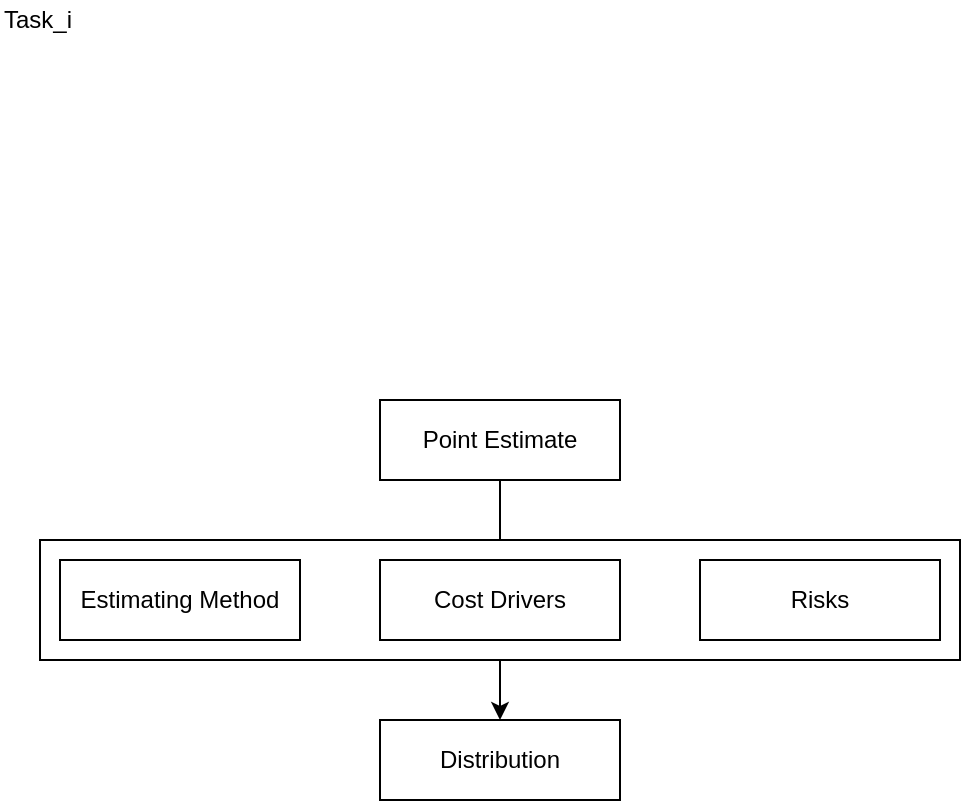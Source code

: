 <mxfile>
    <diagram id="3YsRKpdOoWiPa-tezEk0" name="Page-1">
        <mxGraphModel dx="1386" dy="825" grid="1" gridSize="10" guides="1" tooltips="1" connect="1" arrows="1" fold="1" page="1" pageScale="1" pageWidth="827" pageHeight="1169" math="0" shadow="0">
            <root>
                <mxCell id="0"/>
                <mxCell id="1" parent="0"/>
                <mxCell id="8" style="edgeStyle=none;html=1;exitX=0.5;exitY=1;exitDx=0;exitDy=0;entryX=0.5;entryY=0;entryDx=0;entryDy=0;align=center;" parent="1" source="7" target="6" edge="1">
                    <mxGeometry relative="1" as="geometry"/>
                </mxCell>
                <mxCell id="10" style="edgeStyle=none;html=1;exitX=0.5;exitY=1;exitDx=0;exitDy=0;entryX=0.5;entryY=0;entryDx=0;entryDy=0;endArrow=none;endFill=0;align=center;" parent="1" source="2" target="7" edge="1">
                    <mxGeometry relative="1" as="geometry"/>
                </mxCell>
                <mxCell id="2" value="Point Estimate" style="rounded=0;whiteSpace=wrap;html=1;align=center;" parent="1" vertex="1">
                    <mxGeometry x="230" y="240" width="120" height="40" as="geometry"/>
                </mxCell>
                <mxCell id="3" value="Estimating Method" style="rounded=0;whiteSpace=wrap;html=1;align=center;" parent="1" vertex="1">
                    <mxGeometry x="70" y="320" width="120" height="40" as="geometry"/>
                </mxCell>
                <mxCell id="4" value="Cost Drivers" style="rounded=0;whiteSpace=wrap;html=1;align=center;" parent="1" vertex="1">
                    <mxGeometry x="230" y="320" width="120" height="40" as="geometry"/>
                </mxCell>
                <mxCell id="5" value="Risks" style="rounded=0;whiteSpace=wrap;html=1;align=center;" parent="1" vertex="1">
                    <mxGeometry x="390" y="320" width="120" height="40" as="geometry"/>
                </mxCell>
                <mxCell id="6" value="Distribution" style="rounded=0;whiteSpace=wrap;html=1;align=center;" parent="1" vertex="1">
                    <mxGeometry x="230" y="400" width="120" height="40" as="geometry"/>
                </mxCell>
                <mxCell id="7" value="" style="rounded=0;whiteSpace=wrap;html=1;fillColor=none;align=center;" parent="1" vertex="1">
                    <mxGeometry x="60" y="310" width="460" height="60" as="geometry"/>
                </mxCell>
                <mxCell id="12" value="Task_i" style="rounded=0;whiteSpace=wrap;html=1;fillColor=none;fontColor=default;strokeColor=none;align=left;" vertex="1" parent="1">
                    <mxGeometry x="40" y="40" width="70" height="20" as="geometry"/>
                </mxCell>
            </root>
        </mxGraphModel>
    </diagram>
</mxfile>